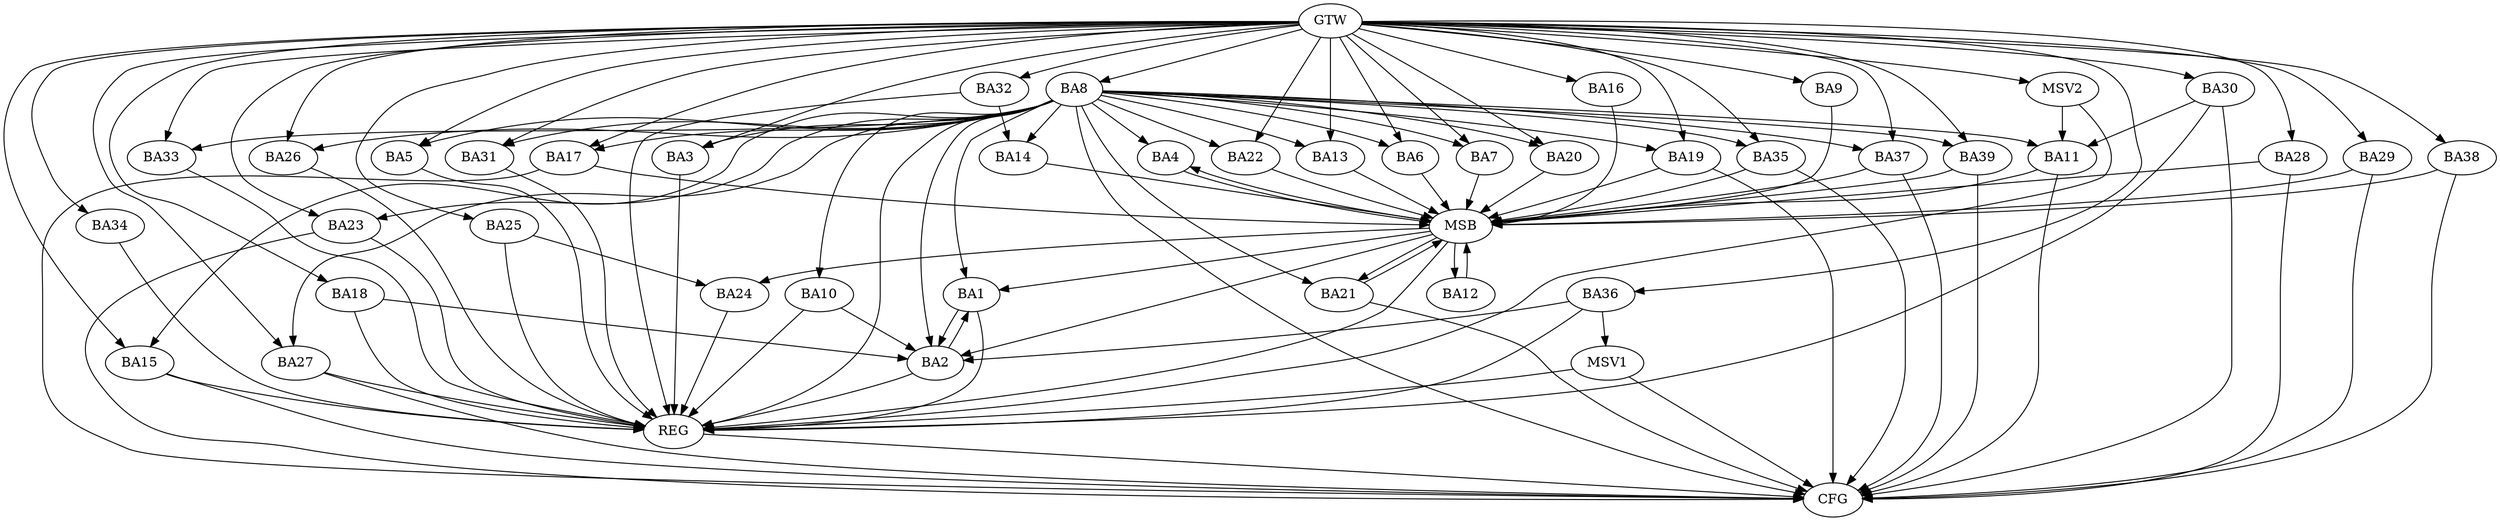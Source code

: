 strict digraph G {
  BA1 [ label="BA1" ];
  BA2 [ label="BA2" ];
  BA3 [ label="BA3" ];
  BA4 [ label="BA4" ];
  BA5 [ label="BA5" ];
  BA6 [ label="BA6" ];
  BA7 [ label="BA7" ];
  BA8 [ label="BA8" ];
  BA9 [ label="BA9" ];
  BA10 [ label="BA10" ];
  BA11 [ label="BA11" ];
  BA12 [ label="BA12" ];
  BA13 [ label="BA13" ];
  BA14 [ label="BA14" ];
  BA15 [ label="BA15" ];
  BA16 [ label="BA16" ];
  BA17 [ label="BA17" ];
  BA18 [ label="BA18" ];
  BA19 [ label="BA19" ];
  BA20 [ label="BA20" ];
  BA21 [ label="BA21" ];
  BA22 [ label="BA22" ];
  BA23 [ label="BA23" ];
  BA24 [ label="BA24" ];
  BA25 [ label="BA25" ];
  BA26 [ label="BA26" ];
  BA27 [ label="BA27" ];
  BA28 [ label="BA28" ];
  BA29 [ label="BA29" ];
  BA30 [ label="BA30" ];
  BA31 [ label="BA31" ];
  BA32 [ label="BA32" ];
  BA33 [ label="BA33" ];
  BA34 [ label="BA34" ];
  BA35 [ label="BA35" ];
  BA36 [ label="BA36" ];
  BA37 [ label="BA37" ];
  BA38 [ label="BA38" ];
  BA39 [ label="BA39" ];
  GTW [ label="GTW" ];
  REG [ label="REG" ];
  MSB [ label="MSB" ];
  CFG [ label="CFG" ];
  MSV1 [ label="MSV1" ];
  MSV2 [ label="MSV2" ];
  BA1 -> BA2;
  BA2 -> BA1;
  BA8 -> BA2;
  BA10 -> BA2;
  BA18 -> BA2;
  BA25 -> BA24;
  BA30 -> BA11;
  BA32 -> BA14;
  BA36 -> BA2;
  GTW -> BA3;
  GTW -> BA5;
  GTW -> BA6;
  GTW -> BA7;
  GTW -> BA8;
  GTW -> BA9;
  GTW -> BA13;
  GTW -> BA15;
  GTW -> BA16;
  GTW -> BA17;
  GTW -> BA18;
  GTW -> BA19;
  GTW -> BA20;
  GTW -> BA22;
  GTW -> BA23;
  GTW -> BA25;
  GTW -> BA26;
  GTW -> BA27;
  GTW -> BA28;
  GTW -> BA29;
  GTW -> BA30;
  GTW -> BA31;
  GTW -> BA32;
  GTW -> BA33;
  GTW -> BA34;
  GTW -> BA35;
  GTW -> BA36;
  GTW -> BA37;
  GTW -> BA38;
  GTW -> BA39;
  BA1 -> REG;
  BA2 -> REG;
  BA3 -> REG;
  BA5 -> REG;
  BA8 -> REG;
  BA10 -> REG;
  BA15 -> REG;
  BA18 -> REG;
  BA23 -> REG;
  BA24 -> REG;
  BA25 -> REG;
  BA26 -> REG;
  BA27 -> REG;
  BA30 -> REG;
  BA31 -> REG;
  BA32 -> REG;
  BA33 -> REG;
  BA34 -> REG;
  BA36 -> REG;
  BA4 -> MSB;
  MSB -> BA1;
  MSB -> REG;
  BA6 -> MSB;
  MSB -> BA2;
  BA7 -> MSB;
  BA9 -> MSB;
  MSB -> BA4;
  BA11 -> MSB;
  BA12 -> MSB;
  BA13 -> MSB;
  BA14 -> MSB;
  BA16 -> MSB;
  BA17 -> MSB;
  BA19 -> MSB;
  MSB -> BA12;
  BA20 -> MSB;
  BA21 -> MSB;
  BA22 -> MSB;
  BA28 -> MSB;
  BA29 -> MSB;
  MSB -> BA24;
  BA35 -> MSB;
  BA37 -> MSB;
  BA38 -> MSB;
  BA39 -> MSB;
  MSB -> BA21;
  BA38 -> CFG;
  BA35 -> CFG;
  BA23 -> CFG;
  BA15 -> CFG;
  BA30 -> CFG;
  BA8 -> CFG;
  BA21 -> CFG;
  BA27 -> CFG;
  BA39 -> CFG;
  BA28 -> CFG;
  BA29 -> CFG;
  BA17 -> CFG;
  BA37 -> CFG;
  BA11 -> CFG;
  BA19 -> CFG;
  REG -> CFG;
  BA8 -> BA11;
  BA8 -> BA15;
  BA8 -> BA26;
  BA8 -> BA13;
  BA8 -> BA39;
  BA8 -> BA6;
  BA8 -> BA21;
  BA8 -> BA23;
  BA8 -> BA20;
  BA8 -> BA4;
  BA8 -> BA33;
  BA8 -> BA22;
  BA8 -> BA1;
  BA8 -> BA27;
  BA8 -> BA3;
  BA8 -> BA19;
  BA8 -> BA7;
  BA8 -> BA14;
  BA8 -> BA31;
  BA8 -> BA35;
  BA8 -> BA37;
  BA8 -> BA5;
  BA8 -> BA17;
  BA8 -> BA10;
  BA36 -> MSV1;
  MSV1 -> REG;
  MSV1 -> CFG;
  MSV2 -> BA11;
  GTW -> MSV2;
  MSV2 -> REG;
}
